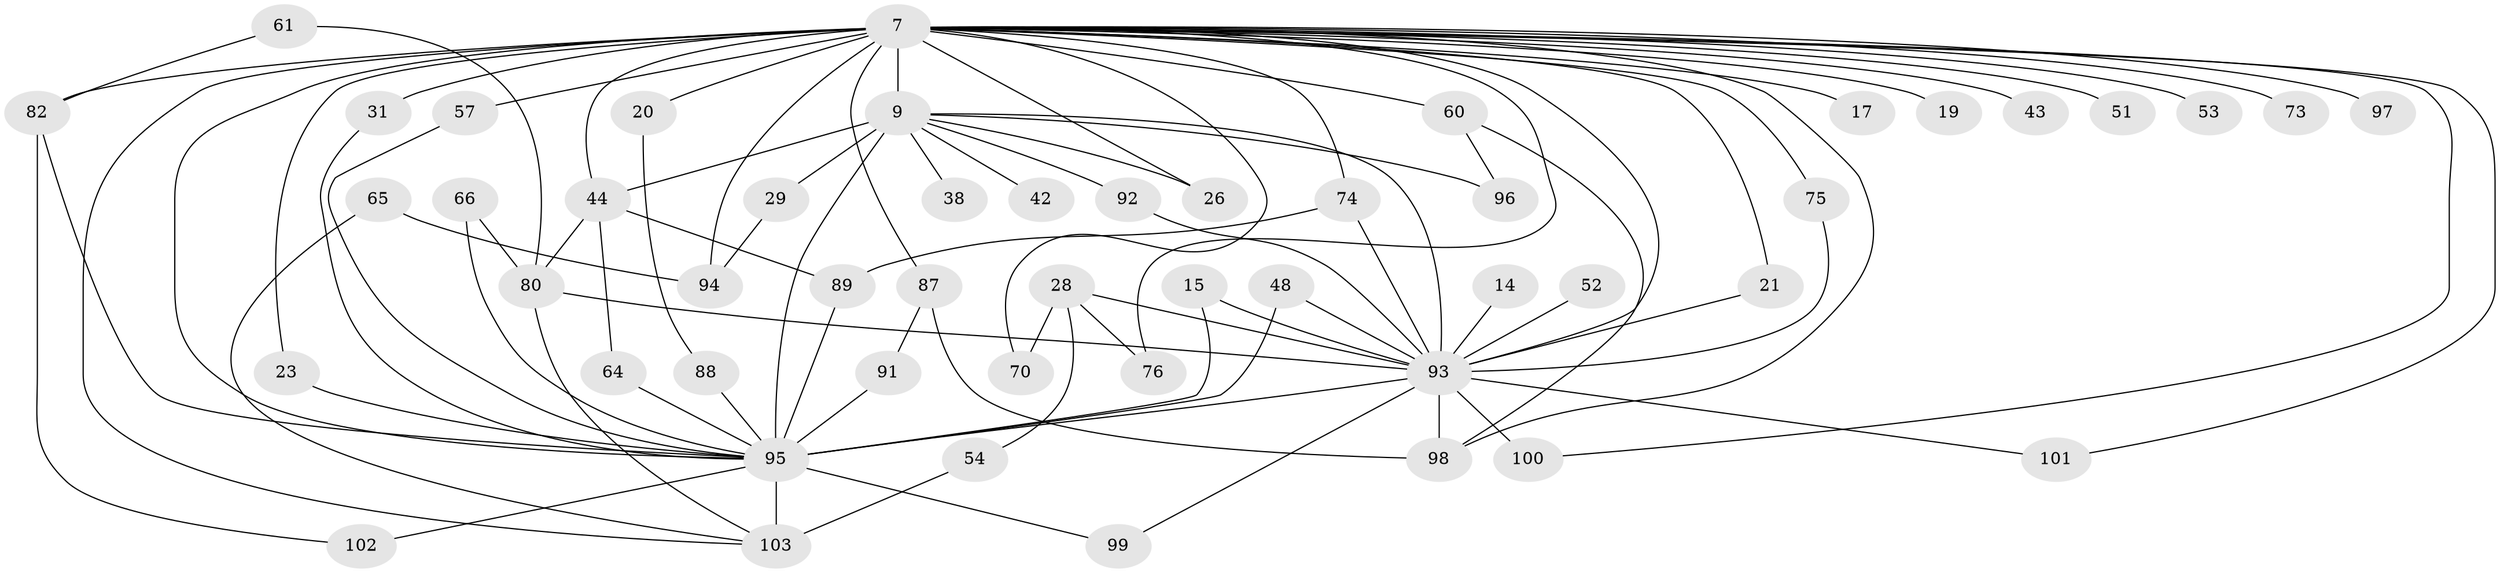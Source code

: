 // original degree distribution, {9: 0.009708737864077669, 18: 0.02912621359223301, 22: 0.019417475728155338, 34: 0.009708737864077669, 25: 0.009708737864077669, 20: 0.009708737864077669, 19: 0.009708737864077669, 3: 0.20388349514563106, 5: 0.06796116504854369, 4: 0.05825242718446602, 2: 0.5339805825242718, 7: 0.009708737864077669, 6: 0.02912621359223301}
// Generated by graph-tools (version 1.1) at 2025/45/03/09/25 04:45:08]
// undirected, 51 vertices, 88 edges
graph export_dot {
graph [start="1"]
  node [color=gray90,style=filled];
  7 [super="+4+6"];
  9 [super="+2"];
  14;
  15;
  17;
  19;
  20;
  21;
  23;
  26;
  28;
  29;
  31 [super="+30"];
  38;
  42;
  43;
  44 [super="+12"];
  48;
  51;
  52;
  53;
  54;
  57 [super="+39+50"];
  60 [super="+41"];
  61;
  64;
  65;
  66;
  70;
  73;
  74 [super="+13"];
  75;
  76;
  80 [super="+35"];
  82 [super="+62"];
  87 [super="+56"];
  88;
  89 [super="+63"];
  91 [super="+83"];
  92;
  93 [super="+78+72+8"];
  94 [super="+86"];
  95 [super="+79+81+67+1+77"];
  96;
  97;
  98 [super="+34+85"];
  99;
  100 [super="+11"];
  101;
  102;
  103 [super="+90"];
  7 -- 9 [weight=6];
  7 -- 17 [weight=2];
  7 -- 19 [weight=2];
  7 -- 21;
  7 -- 23;
  7 -- 73 [weight=2];
  7 -- 74 [weight=2];
  7 -- 76;
  7 -- 97 [weight=2];
  7 -- 101;
  7 -- 100;
  7 -- 70;
  7 -- 20 [weight=2];
  7 -- 87 [weight=2];
  7 -- 103 [weight=2];
  7 -- 43 [weight=2];
  7 -- 60 [weight=2];
  7 -- 44;
  7 -- 98;
  7 -- 75;
  7 -- 82 [weight=4];
  7 -- 26;
  7 -- 94 [weight=2];
  7 -- 31 [weight=2];
  7 -- 51;
  7 -- 53;
  7 -- 57 [weight=3];
  7 -- 95 [weight=16];
  7 -- 93 [weight=6];
  9 -- 26;
  9 -- 29 [weight=2];
  9 -- 38 [weight=2];
  9 -- 42 [weight=2];
  9 -- 44 [weight=2];
  9 -- 92;
  9 -- 96;
  9 -- 93 [weight=5];
  9 -- 95 [weight=13];
  14 -- 93 [weight=3];
  15 -- 95;
  15 -- 93;
  20 -- 88;
  21 -- 93;
  23 -- 95;
  28 -- 54;
  28 -- 70;
  28 -- 76;
  28 -- 93 [weight=2];
  29 -- 94;
  31 -- 95;
  44 -- 64;
  44 -- 89;
  44 -- 80;
  48 -- 95;
  48 -- 93;
  52 -- 93 [weight=2];
  54 -- 103;
  57 -- 95;
  60 -- 96;
  60 -- 98;
  61 -- 82;
  61 -- 80;
  64 -- 95;
  65 -- 94;
  65 -- 103;
  66 -- 95;
  66 -- 80;
  74 -- 89;
  74 -- 93 [weight=2];
  75 -- 93;
  80 -- 103;
  80 -- 93 [weight=2];
  82 -- 102;
  82 -- 95;
  87 -- 98;
  87 -- 91;
  88 -- 95;
  89 -- 95;
  91 -- 95 [weight=2];
  92 -- 93;
  93 -- 95 [weight=10];
  93 -- 98 [weight=3];
  93 -- 99;
  93 -- 100 [weight=2];
  93 -- 101;
  95 -- 99;
  95 -- 102;
  95 -- 103 [weight=4];
}
